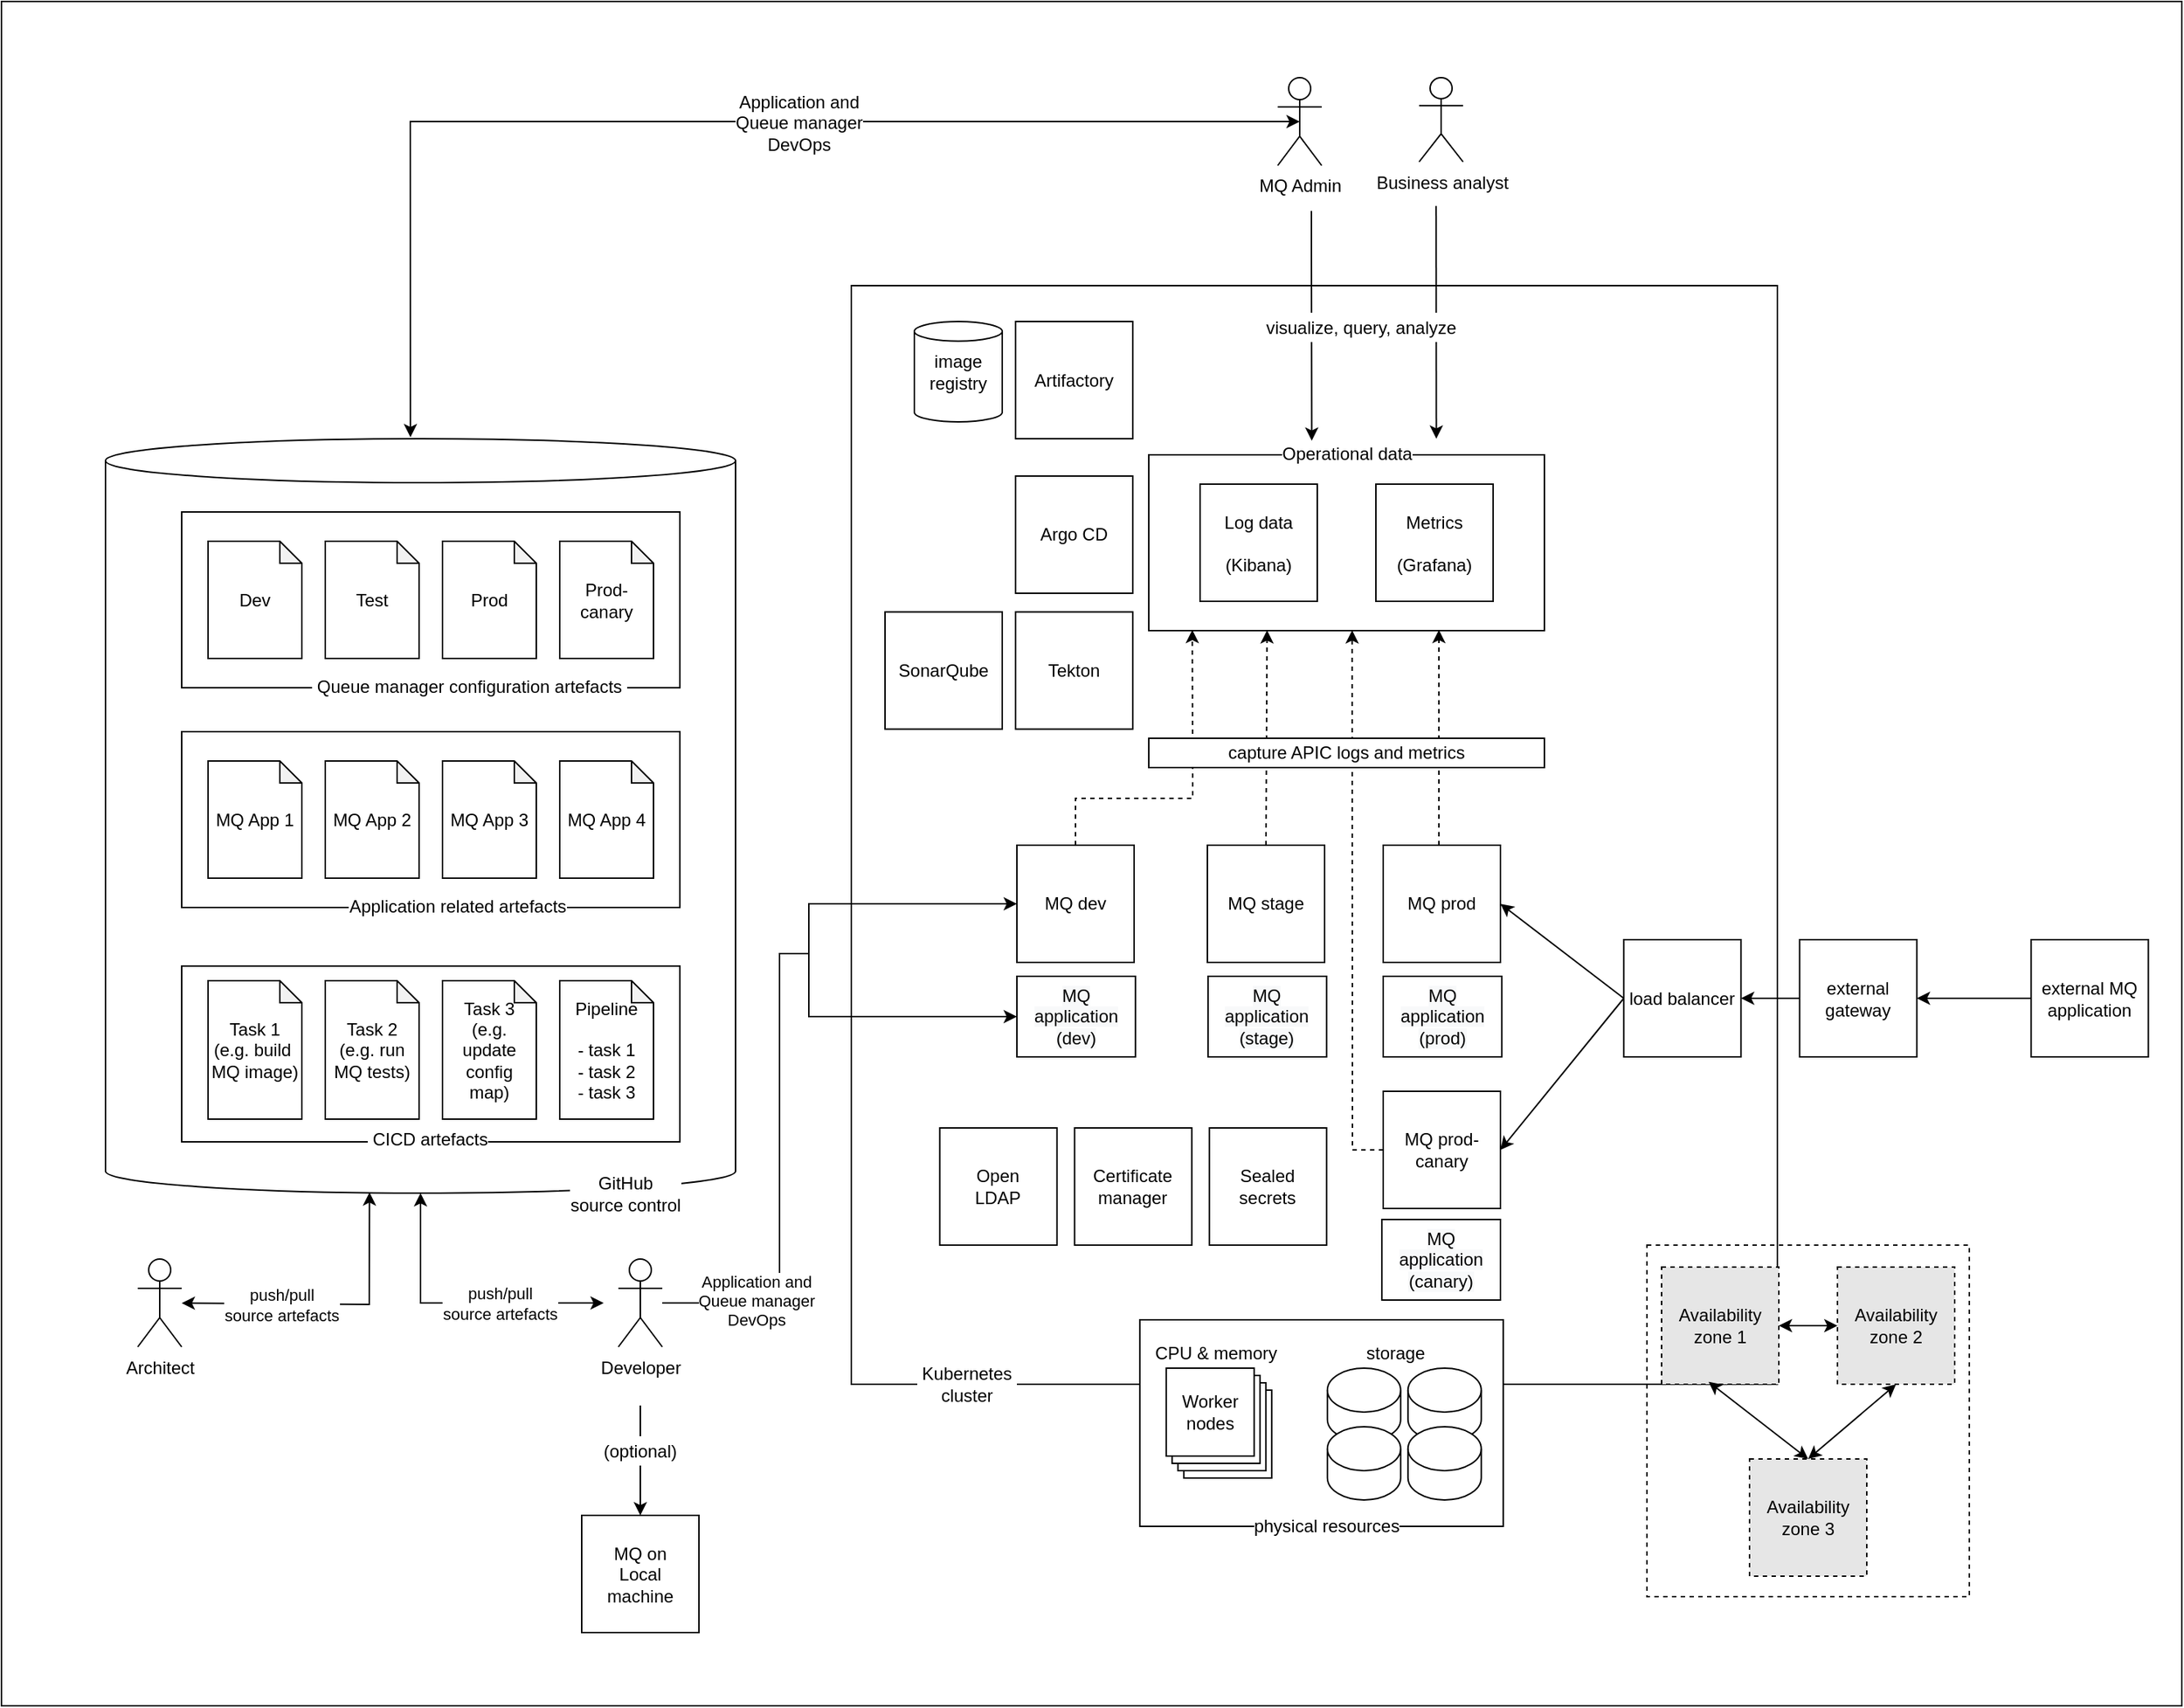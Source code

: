 <mxfile version="13.6.2" type="device"><diagram id="HTIomDBcXX4wsvWM-iuA" name="Page-1"><mxGraphModel dx="2864" dy="2462" grid="1" gridSize="10" guides="1" tooltips="1" connect="1" arrows="1" fold="1" page="1" pageScale="1" pageWidth="827" pageHeight="1169" math="0" shadow="0"><root><mxCell id="0"/><mxCell id="1" parent="0"/><mxCell id="HiGTl3E0zqz_lT2o_m8a-52" value="" style="rounded=0;whiteSpace=wrap;html=1;fontStyle=1;fillColor=none;" parent="1" vertex="1"><mxGeometry x="-310" y="-550" width="1488" height="1163.5" as="geometry"/></mxCell><mxCell id="HiGTl3E0zqz_lT2o_m8a-51" value="" style="rounded=0;whiteSpace=wrap;html=1;labelBackgroundColor=#FFFFFF;fontFamily=Helvetica;fontColor=#000000;align=center;fillColor=none;" parent="1" vertex="1"><mxGeometry x="270" y="-356" width="632" height="750" as="geometry"/></mxCell><mxCell id="HiGTl3E0zqz_lT2o_m8a-53" value="Availability zone 1" style="whiteSpace=wrap;html=1;aspect=fixed;dashed=1;fillColor=#E6E6E6;" parent="1" vertex="1"><mxGeometry x="823" y="314" width="80" height="80" as="geometry"/></mxCell><mxCell id="HiGTl3E0zqz_lT2o_m8a-55" value="" style="shape=cylinder2;whiteSpace=wrap;html=1;boundedLbl=1;backgroundOutline=1;size=15;" parent="1" vertex="1"><mxGeometry x="-239" y="-251.5" width="430" height="515" as="geometry"/></mxCell><mxCell id="HiGTl3E0zqz_lT2o_m8a-56" value="" style="rounded=0;whiteSpace=wrap;html=1;labelBackgroundColor=#FFFFFF;strokeColor=#000000;fillColor=#ffffff;fontStyle=1" parent="1" vertex="1"><mxGeometry x="-187" y="108.5" width="340" height="120" as="geometry"/></mxCell><mxCell id="HiGTl3E0zqz_lT2o_m8a-57" value="" style="rounded=0;whiteSpace=wrap;html=1;labelBackgroundColor=#FFFFFF;strokeColor=#000000;fillColor=#ffffff;fontStyle=1" parent="1" vertex="1"><mxGeometry x="-187" y="-51.5" width="340" height="120" as="geometry"/></mxCell><mxCell id="HiGTl3E0zqz_lT2o_m8a-58" value="" style="rounded=0;whiteSpace=wrap;html=1;labelBackgroundColor=#FFFFFF;strokeColor=#000000;fillColor=#ffffff;fontStyle=1" parent="1" vertex="1"><mxGeometry x="-187" y="-201.5" width="340" height="120" as="geometry"/></mxCell><mxCell id="HiGTl3E0zqz_lT2o_m8a-59" value="" style="group;fontStyle=1" parent="1" vertex="1" connectable="0"><mxGeometry x="473" y="-251.5" width="270" height="131" as="geometry"/></mxCell><mxCell id="HiGTl3E0zqz_lT2o_m8a-60" value="" style="rounded=0;whiteSpace=wrap;html=1;" parent="HiGTl3E0zqz_lT2o_m8a-59" vertex="1"><mxGeometry y="11" width="270" height="120" as="geometry"/></mxCell><mxCell id="HiGTl3E0zqz_lT2o_m8a-61" value="Operational data" style="text;html=1;align=center;verticalAlign=middle;whiteSpace=wrap;rounded=0;labelBackgroundColor=#ffffff;" parent="HiGTl3E0zqz_lT2o_m8a-59" vertex="1"><mxGeometry x="12.5" width="245" height="20" as="geometry"/></mxCell><mxCell id="HiGTl3E0zqz_lT2o_m8a-62" value="Log data&lt;br&gt;&lt;br&gt;(Kibana)" style="whiteSpace=wrap;html=1;aspect=fixed;" parent="HiGTl3E0zqz_lT2o_m8a-59" vertex="1"><mxGeometry x="35" y="31" width="80" height="80" as="geometry"/></mxCell><mxCell id="HiGTl3E0zqz_lT2o_m8a-63" value="Metrics&lt;br&gt;&lt;br&gt;(Grafana)" style="whiteSpace=wrap;html=1;aspect=fixed;" parent="HiGTl3E0zqz_lT2o_m8a-59" vertex="1"><mxGeometry x="155" y="31" width="80" height="80" as="geometry"/></mxCell><mxCell id="HiGTl3E0zqz_lT2o_m8a-64" value="" style="group" parent="1" vertex="1" connectable="0"><mxGeometry x="-169" y="-31.5" width="304" height="110" as="geometry"/></mxCell><mxCell id="HiGTl3E0zqz_lT2o_m8a-65" value="MQ App 1" style="shape=note;whiteSpace=wrap;html=1;backgroundOutline=1;darkOpacity=0.05;size=15;" parent="HiGTl3E0zqz_lT2o_m8a-64" vertex="1"><mxGeometry width="64" height="80" as="geometry"/></mxCell><mxCell id="HiGTl3E0zqz_lT2o_m8a-66" value="Application related artefacts" style="text;html=1;strokeColor=none;fillColor=none;align=center;verticalAlign=middle;whiteSpace=wrap;rounded=0;labelBackgroundColor=#ffffff;" parent="HiGTl3E0zqz_lT2o_m8a-64" vertex="1"><mxGeometry x="91" y="89" width="159" height="20" as="geometry"/></mxCell><mxCell id="HiGTl3E0zqz_lT2o_m8a-67" value="MQ App 2" style="shape=note;whiteSpace=wrap;html=1;backgroundOutline=1;darkOpacity=0.05;size=15;" parent="HiGTl3E0zqz_lT2o_m8a-64" vertex="1"><mxGeometry x="80" width="64" height="80" as="geometry"/></mxCell><mxCell id="HiGTl3E0zqz_lT2o_m8a-68" value="MQ App 3" style="shape=note;whiteSpace=wrap;html=1;backgroundOutline=1;darkOpacity=0.05;size=15;" parent="HiGTl3E0zqz_lT2o_m8a-64" vertex="1"><mxGeometry x="160" width="64" height="80" as="geometry"/></mxCell><mxCell id="HiGTl3E0zqz_lT2o_m8a-69" value="MQ App 4" style="shape=note;whiteSpace=wrap;html=1;backgroundOutline=1;darkOpacity=0.05;size=15;" parent="HiGTl3E0zqz_lT2o_m8a-64" vertex="1"><mxGeometry x="240" width="64" height="80" as="geometry"/></mxCell><mxCell id="HiGTl3E0zqz_lT2o_m8a-70" value="" style="group" parent="1" vertex="1" connectable="0"><mxGeometry x="-169" y="-181.5" width="304" height="110" as="geometry"/></mxCell><mxCell id="HiGTl3E0zqz_lT2o_m8a-71" value="Dev" style="shape=note;whiteSpace=wrap;html=1;backgroundOutline=1;darkOpacity=0.05;size=15;" parent="HiGTl3E0zqz_lT2o_m8a-70" vertex="1"><mxGeometry width="64" height="80" as="geometry"/></mxCell><mxCell id="HiGTl3E0zqz_lT2o_m8a-72" value="Test" style="shape=note;whiteSpace=wrap;html=1;backgroundOutline=1;darkOpacity=0.05;size=15;" parent="HiGTl3E0zqz_lT2o_m8a-70" vertex="1"><mxGeometry x="80" width="64" height="80" as="geometry"/></mxCell><mxCell id="HiGTl3E0zqz_lT2o_m8a-73" value="Prod" style="shape=note;whiteSpace=wrap;html=1;backgroundOutline=1;darkOpacity=0.05;size=15;" parent="HiGTl3E0zqz_lT2o_m8a-70" vertex="1"><mxGeometry x="160" width="64" height="80" as="geometry"/></mxCell><mxCell id="HiGTl3E0zqz_lT2o_m8a-74" value="Prod-canary" style="shape=note;whiteSpace=wrap;html=1;backgroundOutline=1;darkOpacity=0.05;size=15;" parent="HiGTl3E0zqz_lT2o_m8a-70" vertex="1"><mxGeometry x="240" width="64" height="80" as="geometry"/></mxCell><mxCell id="HiGTl3E0zqz_lT2o_m8a-75" value="&amp;nbsp;Queue manager configuration artefacts&amp;nbsp;" style="text;html=1;strokeColor=none;fillColor=none;align=center;verticalAlign=middle;whiteSpace=wrap;rounded=0;labelBackgroundColor=#ffffff;" parent="HiGTl3E0zqz_lT2o_m8a-70" vertex="1"><mxGeometry x="67" y="89" width="223" height="20" as="geometry"/></mxCell><mxCell id="HiGTl3E0zqz_lT2o_m8a-76" value="MQ dev" style="whiteSpace=wrap;html=1;aspect=fixed;" parent="1" vertex="1"><mxGeometry x="383" y="26" width="80" height="80" as="geometry"/></mxCell><mxCell id="HiGTl3E0zqz_lT2o_m8a-77" value="MQ stage" style="whiteSpace=wrap;html=1;aspect=fixed;" parent="1" vertex="1"><mxGeometry x="513" y="26" width="80" height="80" as="geometry"/></mxCell><mxCell id="HiGTl3E0zqz_lT2o_m8a-78" value="MQ prod" style="whiteSpace=wrap;html=1;aspect=fixed;" parent="1" vertex="1"><mxGeometry x="633" y="26" width="80" height="80" as="geometry"/></mxCell><mxCell id="HiGTl3E0zqz_lT2o_m8a-79" value="MQ prod-canary" style="whiteSpace=wrap;html=1;aspect=fixed;" parent="1" vertex="1"><mxGeometry x="633" y="194" width="80" height="80" as="geometry"/></mxCell><mxCell id="HiGTl3E0zqz_lT2o_m8a-80" value="" style="endArrow=classic;html=1;entryX=1;entryY=0.5;entryDx=0;entryDy=0;exitX=0;exitY=0.5;exitDx=0;exitDy=0;rounded=0;" parent="1" source="HiGTl3E0zqz_lT2o_m8a-81" target="HiGTl3E0zqz_lT2o_m8a-78" edge="1"><mxGeometry width="50" height="50" relative="1" as="geometry"><mxPoint x="915" y="129" as="sourcePoint"/><mxPoint x="333" y="19" as="targetPoint"/><Array as="points"/></mxGeometry></mxCell><mxCell id="HiGTl3E0zqz_lT2o_m8a-81" value="load balancer" style="whiteSpace=wrap;html=1;aspect=fixed;" parent="1" vertex="1"><mxGeometry x="797.18" y="90.5" width="80" height="80" as="geometry"/></mxCell><mxCell id="HiGTl3E0zqz_lT2o_m8a-82" value="" style="endArrow=classic;html=1;entryX=1;entryY=0.5;entryDx=0;entryDy=0;exitX=0;exitY=0.5;exitDx=0;exitDy=0;rounded=0;" parent="1" source="HiGTl3E0zqz_lT2o_m8a-81" target="HiGTl3E0zqz_lT2o_m8a-79" edge="1"><mxGeometry width="50" height="50" relative="1" as="geometry"><mxPoint x="873" y="189" as="sourcePoint"/><mxPoint x="733" y="139" as="targetPoint"/><Array as="points"/></mxGeometry></mxCell><mxCell id="HiGTl3E0zqz_lT2o_m8a-83" value="" style="endArrow=classic;html=1;entryX=1;entryY=0.5;entryDx=0;entryDy=0;exitX=0;exitY=0.5;exitDx=0;exitDy=0;" parent="1" source="HiGTl3E0zqz_lT2o_m8a-84" target="HiGTl3E0zqz_lT2o_m8a-81" edge="1"><mxGeometry width="50" height="50" relative="1" as="geometry"><mxPoint x="1043" y="179" as="sourcePoint"/><mxPoint x="503" y="-81" as="targetPoint"/></mxGeometry></mxCell><mxCell id="HiGTl3E0zqz_lT2o_m8a-84" value="external gateway" style="whiteSpace=wrap;html=1;aspect=fixed;" parent="1" vertex="1"><mxGeometry x="917.18" y="90.5" width="80" height="80" as="geometry"/></mxCell><mxCell id="HiGTl3E0zqz_lT2o_m8a-85" value="" style="endArrow=classic;html=1;entryX=1;entryY=0.5;entryDx=0;entryDy=0;exitX=0;exitY=0.5;exitDx=0;exitDy=0;" parent="1" source="HiGTl3E0zqz_lT2o_m8a-131" target="HiGTl3E0zqz_lT2o_m8a-84" edge="1"><mxGeometry width="50" height="50" relative="1" as="geometry"><mxPoint x="1073" y="179" as="sourcePoint"/><mxPoint x="883" y="189" as="targetPoint"/><Array as="points"/></mxGeometry></mxCell><mxCell id="HiGTl3E0zqz_lT2o_m8a-166" style="edgeStyle=orthogonalEdgeStyle;rounded=0;orthogonalLoop=1;jettySize=auto;html=1;entryX=0;entryY=0.5;entryDx=0;entryDy=0;" parent="1" source="HiGTl3E0zqz_lT2o_m8a-86" target="HiGTl3E0zqz_lT2o_m8a-76" edge="1"><mxGeometry relative="1" as="geometry"><Array as="points"><mxPoint x="221" y="339"/><mxPoint x="221" y="100"/><mxPoint x="241" y="100"/><mxPoint x="241" y="66"/></Array></mxGeometry></mxCell><mxCell id="HiGTl3E0zqz_lT2o_m8a-86" value="Developer" style="shape=umlActor;verticalLabelPosition=bottom;verticalAlign=top;html=1;outlineConnect=0;" parent="1" vertex="1"><mxGeometry x="111" y="308.5" width="30" height="60" as="geometry"/></mxCell><mxCell id="HiGTl3E0zqz_lT2o_m8a-87" value="" style="endArrow=classic;html=1;exitX=0.5;exitY=0;exitDx=0;exitDy=0;rounded=0;dashed=1;entryX=0.11;entryY=0.996;entryDx=0;entryDy=0;entryPerimeter=0;" parent="1" source="HiGTl3E0zqz_lT2o_m8a-76" target="HiGTl3E0zqz_lT2o_m8a-60" edge="1"><mxGeometry width="50" height="50" relative="1" as="geometry"><mxPoint x="343" y="-31" as="sourcePoint"/><mxPoint x="506" y="-25" as="targetPoint"/><Array as="points"><mxPoint x="423" y="-6"/><mxPoint x="503" y="-6"/></Array></mxGeometry></mxCell><mxCell id="HiGTl3E0zqz_lT2o_m8a-88" value="" style="endArrow=classic;startArrow=classic;html=1;rounded=0;" parent="1" target="HiGTl3E0zqz_lT2o_m8a-55" edge="1"><mxGeometry width="50" height="50" relative="1" as="geometry"><mxPoint x="101" y="338.5" as="sourcePoint"/><mxPoint x="211" y="238.5" as="targetPoint"/><Array as="points"><mxPoint x="-24" y="338.5"/></Array></mxGeometry></mxCell><mxCell id="HiGTl3E0zqz_lT2o_m8a-89" value="push/pull &lt;br&gt;source artefacts" style="edgeLabel;html=1;align=center;verticalAlign=middle;resizable=0;points=[];" parent="HiGTl3E0zqz_lT2o_m8a-88" vertex="1" connectable="0"><mxGeometry x="-0.417" y="1" relative="1" as="geometry"><mxPoint x="-12.5" y="-1" as="offset"/></mxGeometry></mxCell><mxCell id="HiGTl3E0zqz_lT2o_m8a-90" value="" style="endArrow=classic;html=1;exitX=0.5;exitY=0;exitDx=0;exitDy=0;entryX=0.299;entryY=0.998;entryDx=0;entryDy=0;rounded=0;entryPerimeter=0;dashed=1;" parent="1" source="HiGTl3E0zqz_lT2o_m8a-77" target="HiGTl3E0zqz_lT2o_m8a-60" edge="1"><mxGeometry width="50" height="50" relative="1" as="geometry"><mxPoint x="553" y="23.0" as="sourcePoint"/><mxPoint x="483" y="-141.5" as="targetPoint"/><Array as="points"/></mxGeometry></mxCell><mxCell id="HiGTl3E0zqz_lT2o_m8a-91" value="" style="endArrow=classic;html=1;rounded=0;dashed=1;" parent="1" edge="1"><mxGeometry width="50" height="50" relative="1" as="geometry"><mxPoint x="671" y="26" as="sourcePoint"/><mxPoint x="671" y="-121" as="targetPoint"/><Array as="points"/></mxGeometry></mxCell><mxCell id="HiGTl3E0zqz_lT2o_m8a-92" value="" style="endArrow=classic;html=1;exitX=0;exitY=0.5;exitDx=0;exitDy=0;entryX=0.514;entryY=0.998;entryDx=0;entryDy=0;rounded=0;entryPerimeter=0;dashed=1;" parent="1" source="HiGTl3E0zqz_lT2o_m8a-79" target="HiGTl3E0zqz_lT2o_m8a-60" edge="1"><mxGeometry width="50" height="50" relative="1" as="geometry"><mxPoint x="682.63" y="99" as="sourcePoint"/><mxPoint x="683.36" y="-15.74" as="targetPoint"/><Array as="points"><mxPoint x="612" y="234"/></Array></mxGeometry></mxCell><mxCell id="HiGTl3E0zqz_lT2o_m8a-93" value="MQ Admin" style="shape=umlActor;verticalLabelPosition=bottom;verticalAlign=top;html=1;outlineConnect=0;" parent="1" vertex="1"><mxGeometry x="561" y="-498" width="30" height="60" as="geometry"/></mxCell><mxCell id="HiGTl3E0zqz_lT2o_m8a-94" value="capture APIC logs and metrics" style="text;html=1;align=center;verticalAlign=middle;whiteSpace=wrap;rounded=0;labelBackgroundColor=#FFFFFF;strokeColor=#000000;fillColor=#ffffff;" parent="1" vertex="1"><mxGeometry x="473" y="-47" width="270" height="20" as="geometry"/></mxCell><mxCell id="HiGTl3E0zqz_lT2o_m8a-95" value="Kubernetes cluster" style="text;html=1;strokeColor=none;fillColor=none;align=center;verticalAlign=middle;whiteSpace=wrap;rounded=0;labelBackgroundColor=#FFFFFF;" parent="1" vertex="1"><mxGeometry x="314" y="384" width="70" height="20" as="geometry"/></mxCell><mxCell id="HiGTl3E0zqz_lT2o_m8a-96" style="edgeStyle=none;rounded=0;orthogonalLoop=1;jettySize=auto;html=1;exitX=0.5;exitY=0;exitDx=0;exitDy=0;dashed=1;" parent="1" edge="1"><mxGeometry relative="1" as="geometry"><mxPoint x="633" y="-277" as="sourcePoint"/><mxPoint x="633" y="-277" as="targetPoint"/></mxGeometry></mxCell><mxCell id="HiGTl3E0zqz_lT2o_m8a-97" style="edgeStyle=none;rounded=0;orthogonalLoop=1;jettySize=auto;html=1;exitX=1;exitY=0.5;exitDx=0;exitDy=0;dashed=1;" parent="1" source="HiGTl3E0zqz_lT2o_m8a-95" target="HiGTl3E0zqz_lT2o_m8a-95" edge="1"><mxGeometry relative="1" as="geometry"/></mxCell><mxCell id="HiGTl3E0zqz_lT2o_m8a-98" value="" style="group" parent="1" vertex="1" connectable="0"><mxGeometry x="-169" y="118.5" width="304" height="130" as="geometry"/></mxCell><mxCell id="HiGTl3E0zqz_lT2o_m8a-99" value="Task 1&lt;br&gt;(e.g. build&amp;nbsp; MQ image)" style="shape=note;whiteSpace=wrap;html=1;backgroundOutline=1;darkOpacity=0.05;size=15;" parent="HiGTl3E0zqz_lT2o_m8a-98" vertex="1"><mxGeometry width="64" height="94.545" as="geometry"/></mxCell><mxCell id="HiGTl3E0zqz_lT2o_m8a-100" value="&amp;nbsp;CICD artefacts" style="text;html=1;strokeColor=none;fillColor=none;align=center;verticalAlign=middle;whiteSpace=wrap;rounded=0;labelBackgroundColor=#ffffff;" parent="HiGTl3E0zqz_lT2o_m8a-98" vertex="1"><mxGeometry x="90" y="96.364" width="120" height="23.636" as="geometry"/></mxCell><mxCell id="HiGTl3E0zqz_lT2o_m8a-101" value="Task 2&lt;br&gt;(e.g. run MQ tests)" style="shape=note;whiteSpace=wrap;html=1;backgroundOutline=1;darkOpacity=0.05;size=15;" parent="HiGTl3E0zqz_lT2o_m8a-98" vertex="1"><mxGeometry x="80" width="64" height="94.545" as="geometry"/></mxCell><mxCell id="HiGTl3E0zqz_lT2o_m8a-102" value="Task 3&lt;br&gt;(e.g. update config map)" style="shape=note;whiteSpace=wrap;html=1;backgroundOutline=1;darkOpacity=0.05;size=15;" parent="HiGTl3E0zqz_lT2o_m8a-98" vertex="1"><mxGeometry x="160" width="64" height="94.545" as="geometry"/></mxCell><mxCell id="HiGTl3E0zqz_lT2o_m8a-103" value="Pipeline&lt;br&gt;&lt;br&gt;- task 1&lt;br&gt;- task 2&lt;br&gt;- task 3" style="shape=note;whiteSpace=wrap;html=1;backgroundOutline=1;darkOpacity=0.05;size=15;" parent="HiGTl3E0zqz_lT2o_m8a-98" vertex="1"><mxGeometry x="240" width="64" height="94.545" as="geometry"/></mxCell><mxCell id="HiGTl3E0zqz_lT2o_m8a-109" value="Business analyst" style="shape=umlActor;verticalLabelPosition=bottom;verticalAlign=top;html=1;outlineConnect=0;" parent="1" vertex="1"><mxGeometry x="657.5" y="-498" width="30" height="57.5" as="geometry"/></mxCell><mxCell id="HiGTl3E0zqz_lT2o_m8a-110" value="Architect" style="shape=umlActor;verticalLabelPosition=bottom;verticalAlign=top;html=1;outlineConnect=0;" parent="1" vertex="1"><mxGeometry x="-217" y="308.5" width="30" height="60" as="geometry"/></mxCell><mxCell id="HiGTl3E0zqz_lT2o_m8a-111" value="" style="endArrow=classic;html=1;fontSize=22;entryX=0.403;entryY=0.068;entryDx=0;entryDy=0;rounded=0;entryPerimeter=0;" parent="1" target="HiGTl3E0zqz_lT2o_m8a-61" edge="1"><mxGeometry width="50" height="50" relative="1" as="geometry"><mxPoint x="584" y="-407" as="sourcePoint"/><mxPoint x="633" y="-327" as="targetPoint"/><Array as="points"><mxPoint x="584" y="-376"/></Array></mxGeometry></mxCell><mxCell id="HiGTl3E0zqz_lT2o_m8a-112" value="" style="endArrow=classic;html=1;fontSize=22;entryX=0.75;entryY=0;entryDx=0;entryDy=0;rounded=0;exitX=0.658;exitY=0.12;exitDx=0;exitDy=0;exitPerimeter=0;" parent="1" source="HiGTl3E0zqz_lT2o_m8a-52" target="HiGTl3E0zqz_lT2o_m8a-61" edge="1"><mxGeometry width="50" height="50" relative="1" as="geometry"><mxPoint x="673" y="-416" as="sourcePoint"/><mxPoint x="712.99" y="-225.37" as="targetPoint"/><Array as="points"/></mxGeometry></mxCell><mxCell id="HiGTl3E0zqz_lT2o_m8a-113" value="visualize, query, analyze" style="text;html=1;strokeColor=none;align=center;verticalAlign=middle;whiteSpace=wrap;rounded=0;labelBackgroundColor=#ffffff;fontSize=12;fillColor=#ffffff;" parent="1" vertex="1"><mxGeometry x="537.5" y="-337.5" width="160" height="20" as="geometry"/></mxCell><mxCell id="HiGTl3E0zqz_lT2o_m8a-114" value="" style="endArrow=classic;startArrow=classic;html=1;rounded=0;exitX=0.419;exitY=0.999;exitDx=0;exitDy=0;exitPerimeter=0;" parent="1" source="HiGTl3E0zqz_lT2o_m8a-55" target="HiGTl3E0zqz_lT2o_m8a-110" edge="1"><mxGeometry width="50" height="50" relative="1" as="geometry"><mxPoint x="-59" y="268.5" as="sourcePoint"/><mxPoint x="-13.57" y="276.075" as="targetPoint"/><Array as="points"><mxPoint x="-59" y="339.5"/></Array></mxGeometry></mxCell><mxCell id="HiGTl3E0zqz_lT2o_m8a-115" value="push/pull &lt;br&gt;source artefacts" style="edgeLabel;html=1;align=center;verticalAlign=middle;resizable=0;points=[];" parent="HiGTl3E0zqz_lT2o_m8a-114" vertex="1" connectable="0"><mxGeometry x="-0.417" y="1" relative="1" as="geometry"><mxPoint x="-61.04" y="16.85" as="offset"/></mxGeometry></mxCell><mxCell id="HiGTl3E0zqz_lT2o_m8a-116" value="Application and &lt;br&gt;Queue manager &lt;br&gt;DevOps" style="endArrow=classic;startArrow=classic;html=1;fontSize=12;exitX=0.484;exitY=-0.002;exitDx=0;exitDy=0;exitPerimeter=0;rounded=0;entryX=0.5;entryY=0.5;entryDx=0;entryDy=0;entryPerimeter=0;" parent="1" source="HiGTl3E0zqz_lT2o_m8a-55" target="HiGTl3E0zqz_lT2o_m8a-93" edge="1"><mxGeometry x="0.169" width="50" height="50" relative="1" as="geometry"><mxPoint x="343" y="-231" as="sourcePoint"/><mxPoint x="543" y="-416" as="targetPoint"/><Array as="points"><mxPoint x="-31" y="-468"/></Array><mxPoint y="1" as="offset"/></mxGeometry></mxCell><mxCell id="HiGTl3E0zqz_lT2o_m8a-117" value="GitHub&lt;br&gt;source control" style="text;html=1;strokeColor=none;fillColor=none;align=center;verticalAlign=middle;whiteSpace=wrap;rounded=0;labelBackgroundColor=#ffffff;fontSize=12;" parent="1" vertex="1"><mxGeometry x="51" y="253.5" width="130" height="20" as="geometry"/></mxCell><mxCell id="HiGTl3E0zqz_lT2o_m8a-118" value="MQ on&lt;br&gt;Local&lt;br&gt;machine" style="whiteSpace=wrap;html=1;aspect=fixed;" parent="1" vertex="1"><mxGeometry x="86" y="483.5" width="80" height="80" as="geometry"/></mxCell><mxCell id="HiGTl3E0zqz_lT2o_m8a-119" value="" style="endArrow=classic;html=1;fontSize=12;entryX=0.5;entryY=0;entryDx=0;entryDy=0;" parent="1" source="HiGTl3E0zqz_lT2o_m8a-160" target="HiGTl3E0zqz_lT2o_m8a-118" edge="1"><mxGeometry width="50" height="50" relative="1" as="geometry"><mxPoint x="126" y="408.5" as="sourcePoint"/><mxPoint x="491" y="508.5" as="targetPoint"/></mxGeometry></mxCell><mxCell id="HiGTl3E0zqz_lT2o_m8a-120" value="Availability zone 3" style="whiteSpace=wrap;html=1;aspect=fixed;fillColor=#E6E6E6;dashed=1;" parent="1" vertex="1"><mxGeometry x="883" y="445" width="80" height="80" as="geometry"/></mxCell><mxCell id="HiGTl3E0zqz_lT2o_m8a-121" value="Availability zone 2" style="whiteSpace=wrap;html=1;aspect=fixed;fillColor=#E6E6E6;dashed=1;" parent="1" vertex="1"><mxGeometry x="943" y="314" width="80" height="80" as="geometry"/></mxCell><mxCell id="HiGTl3E0zqz_lT2o_m8a-122" value="" style="endArrow=classic;startArrow=classic;html=1;entryX=0.5;entryY=0;entryDx=0;entryDy=0;exitX=0.401;exitY=0.979;exitDx=0;exitDy=0;exitPerimeter=0;" parent="1" source="HiGTl3E0zqz_lT2o_m8a-53" target="HiGTl3E0zqz_lT2o_m8a-120" edge="1"><mxGeometry width="50" height="50" relative="1" as="geometry"><mxPoint x="803" y="439" as="sourcePoint"/><mxPoint x="853" y="389" as="targetPoint"/></mxGeometry></mxCell><mxCell id="HiGTl3E0zqz_lT2o_m8a-123" value="" style="endArrow=classic;startArrow=classic;html=1;entryX=0.5;entryY=0;entryDx=0;entryDy=0;exitX=0.5;exitY=1;exitDx=0;exitDy=0;" parent="1" source="HiGTl3E0zqz_lT2o_m8a-121" target="HiGTl3E0zqz_lT2o_m8a-120" edge="1"><mxGeometry width="50" height="50" relative="1" as="geometry"><mxPoint x="869.424" y="404" as="sourcePoint"/><mxPoint x="913" y="455" as="targetPoint"/></mxGeometry></mxCell><mxCell id="HiGTl3E0zqz_lT2o_m8a-124" value="" style="endArrow=classic;startArrow=classic;html=1;entryX=1;entryY=0.5;entryDx=0;entryDy=0;exitX=0;exitY=0.5;exitDx=0;exitDy=0;" parent="1" source="HiGTl3E0zqz_lT2o_m8a-121" target="HiGTl3E0zqz_lT2o_m8a-53" edge="1"><mxGeometry width="50" height="50" relative="1" as="geometry"><mxPoint x="993" y="404" as="sourcePoint"/><mxPoint x="933" y="455" as="targetPoint"/></mxGeometry></mxCell><mxCell id="HiGTl3E0zqz_lT2o_m8a-125" value="" style="rounded=0;whiteSpace=wrap;html=1;labelBackgroundColor=none;fillColor=none;dashed=1;" parent="1" vertex="1"><mxGeometry x="813" y="299" width="220" height="240" as="geometry"/></mxCell><mxCell id="HiGTl3E0zqz_lT2o_m8a-127" value="Argo CD" style="whiteSpace=wrap;html=1;aspect=fixed;" parent="1" vertex="1"><mxGeometry x="382.1" y="-226" width="80" height="80" as="geometry"/></mxCell><mxCell id="HiGTl3E0zqz_lT2o_m8a-130" value="Tekton" style="whiteSpace=wrap;html=1;aspect=fixed;" parent="1" vertex="1"><mxGeometry x="382.1" y="-133.25" width="80" height="80" as="geometry"/></mxCell><mxCell id="HiGTl3E0zqz_lT2o_m8a-131" value="external MQ application" style="whiteSpace=wrap;html=1;aspect=fixed;" parent="1" vertex="1"><mxGeometry x="1075.18" y="90.5" width="80" height="80" as="geometry"/></mxCell><mxCell id="HiGTl3E0zqz_lT2o_m8a-132" value="&lt;span style=&quot;font-family: helvetica; background-color: rgb(248, 249, 250);&quot;&gt;MQ application&lt;/span&gt;&lt;br style=&quot;font-family: helvetica; background-color: rgb(248, 249, 250);&quot;&gt;&lt;span style=&quot;font-family: helvetica; background-color: rgb(248, 249, 250);&quot;&gt;(dev)&lt;/span&gt;" style="rounded=0;whiteSpace=wrap;html=1;labelBackgroundColor=#ffffff;fillColor=#ffffff;fontFamily=Verdana;fontColor=#000000;align=center;" parent="1" vertex="1"><mxGeometry x="383" y="115.5" width="80.9" height="55" as="geometry"/></mxCell><mxCell id="HiGTl3E0zqz_lT2o_m8a-133" value="&lt;span style=&quot;font-family: &amp;#34;helvetica&amp;#34; ; background-color: rgb(248 , 249 , 250)&quot;&gt;MQ application&lt;/span&gt;&lt;br style=&quot;font-family: &amp;#34;helvetica&amp;#34; ; background-color: rgb(248 , 249 , 250)&quot;&gt;&lt;span style=&quot;font-family: &amp;#34;helvetica&amp;#34; ; background-color: rgb(248 , 249 , 250)&quot;&gt;(stage)&lt;/span&gt;" style="rounded=0;whiteSpace=wrap;html=1;labelBackgroundColor=#ffffff;fillColor=#ffffff;fontFamily=Verdana;fontColor=#000000;align=center;" parent="1" vertex="1"><mxGeometry x="513.45" y="115.5" width="80.9" height="55" as="geometry"/></mxCell><mxCell id="HiGTl3E0zqz_lT2o_m8a-134" value="&lt;span style=&quot;font-family: &amp;#34;helvetica&amp;#34; ; background-color: rgb(248 , 249 , 250)&quot;&gt;MQ application&lt;/span&gt;&lt;br style=&quot;font-family: &amp;#34;helvetica&amp;#34; ; background-color: rgb(248 , 249 , 250)&quot;&gt;&lt;span style=&quot;font-family: &amp;#34;helvetica&amp;#34; ; background-color: rgb(248 , 249 , 250)&quot;&gt;(prod)&lt;/span&gt;" style="rounded=0;whiteSpace=wrap;html=1;labelBackgroundColor=#ffffff;fillColor=#ffffff;fontFamily=Verdana;fontColor=#000000;align=center;" parent="1" vertex="1"><mxGeometry x="633" y="115.5" width="80.9" height="55" as="geometry"/></mxCell><mxCell id="HiGTl3E0zqz_lT2o_m8a-136" style="edgeStyle=orthogonalEdgeStyle;rounded=0;orthogonalLoop=1;jettySize=auto;html=1;startArrow=none;startFill=0;endArrow=classic;endFill=1;strokeColor=#000000;fontFamily=Helvetica;fontColor=#000000;" parent="1" source="HiGTl3E0zqz_lT2o_m8a-86" target="HiGTl3E0zqz_lT2o_m8a-132" edge="1"><mxGeometry relative="1" as="geometry"><Array as="points"><mxPoint x="221" y="339"/><mxPoint x="221" y="100"/><mxPoint x="241" y="100"/><mxPoint x="241" y="143"/></Array></mxGeometry></mxCell><mxCell id="HiGTl3E0zqz_lT2o_m8a-165" value="Application and &lt;br&gt;Queue manager &lt;br&gt;DevOps" style="edgeLabel;html=1;align=center;verticalAlign=middle;resizable=0;points=[];" parent="HiGTl3E0zqz_lT2o_m8a-136" vertex="1" connectable="0"><mxGeometry x="-0.696" y="7" relative="1" as="geometry"><mxPoint x="-15.52" y="4.98" as="offset"/></mxGeometry></mxCell><mxCell id="HiGTl3E0zqz_lT2o_m8a-139" value="" style="group" parent="1" vertex="1" connectable="0"><mxGeometry x="463.9" y="350" width="251" height="151" as="geometry"/></mxCell><mxCell id="HiGTl3E0zqz_lT2o_m8a-140" value="" style="group" parent="HiGTl3E0zqz_lT2o_m8a-139" vertex="1" connectable="0"><mxGeometry width="251" height="151" as="geometry"/></mxCell><mxCell id="HiGTl3E0zqz_lT2o_m8a-141" value="" style="group;fontStyle=1" parent="HiGTl3E0zqz_lT2o_m8a-140" vertex="1" connectable="0"><mxGeometry x="3" width="248" height="151" as="geometry"/></mxCell><mxCell id="HiGTl3E0zqz_lT2o_m8a-142" value="" style="rounded=0;whiteSpace=wrap;html=1;labelBackgroundColor=#FFFFFF;strokeColor=#000000;fillColor=#ffffff;" parent="HiGTl3E0zqz_lT2o_m8a-141" vertex="1"><mxGeometry width="248" height="141" as="geometry"/></mxCell><mxCell id="HiGTl3E0zqz_lT2o_m8a-143" value="physical resources" style="text;html=1;strokeColor=none;fillColor=none;align=center;verticalAlign=middle;whiteSpace=wrap;rounded=0;labelBackgroundColor=#FFFFFF;" parent="HiGTl3E0zqz_lT2o_m8a-141" vertex="1"><mxGeometry x="72" y="131" width="111" height="20" as="geometry"/></mxCell><mxCell id="HiGTl3E0zqz_lT2o_m8a-144" value="" style="shape=cylinder2;whiteSpace=wrap;html=1;boundedLbl=1;backgroundOutline=1;size=15;labelBackgroundColor=#FFFFFF;strokeColor=#000000;fillColor=#ffffff;" parent="HiGTl3E0zqz_lT2o_m8a-140" vertex="1"><mxGeometry x="131" y="33" width="50" height="50" as="geometry"/></mxCell><mxCell id="HiGTl3E0zqz_lT2o_m8a-145" value="" style="shape=cylinder2;whiteSpace=wrap;html=1;boundedLbl=1;backgroundOutline=1;size=15;labelBackgroundColor=#FFFFFF;strokeColor=#000000;fillColor=#ffffff;" parent="HiGTl3E0zqz_lT2o_m8a-140" vertex="1"><mxGeometry x="186" y="33" width="50" height="50" as="geometry"/></mxCell><mxCell id="HiGTl3E0zqz_lT2o_m8a-146" value="" style="shape=cylinder2;whiteSpace=wrap;html=1;boundedLbl=1;backgroundOutline=1;size=15;labelBackgroundColor=#FFFFFF;strokeColor=#000000;fillColor=#ffffff;" parent="HiGTl3E0zqz_lT2o_m8a-140" vertex="1"><mxGeometry x="131" y="73" width="50" height="50" as="geometry"/></mxCell><mxCell id="HiGTl3E0zqz_lT2o_m8a-147" value="" style="shape=cylinder2;whiteSpace=wrap;html=1;boundedLbl=1;backgroundOutline=1;size=15;labelBackgroundColor=#FFFFFF;strokeColor=#000000;fillColor=#ffffff;" parent="HiGTl3E0zqz_lT2o_m8a-140" vertex="1"><mxGeometry x="186" y="73" width="50" height="50" as="geometry"/></mxCell><mxCell id="HiGTl3E0zqz_lT2o_m8a-148" value="" style="whiteSpace=wrap;html=1;aspect=fixed;labelBackgroundColor=#FFFFFF;strokeColor=#000000;fillColor=#ffffff;fontStyle=1" parent="HiGTl3E0zqz_lT2o_m8a-140" vertex="1"><mxGeometry x="33" y="48" width="60" height="60" as="geometry"/></mxCell><mxCell id="HiGTl3E0zqz_lT2o_m8a-149" value="" style="whiteSpace=wrap;html=1;aspect=fixed;labelBackgroundColor=#FFFFFF;strokeColor=#000000;fillColor=#ffffff;fontStyle=1" parent="HiGTl3E0zqz_lT2o_m8a-140" vertex="1"><mxGeometry x="29" y="43" width="60" height="60" as="geometry"/></mxCell><mxCell id="HiGTl3E0zqz_lT2o_m8a-150" value="" style="whiteSpace=wrap;html=1;aspect=fixed;labelBackgroundColor=#FFFFFF;strokeColor=#000000;fillColor=#ffffff;fontStyle=1" parent="HiGTl3E0zqz_lT2o_m8a-140" vertex="1"><mxGeometry x="25" y="38" width="60" height="60" as="geometry"/></mxCell><mxCell id="HiGTl3E0zqz_lT2o_m8a-151" value="Worker&lt;br&gt;nodes" style="whiteSpace=wrap;html=1;aspect=fixed;labelBackgroundColor=#FFFFFF;strokeColor=#000000;fillColor=#ffffff;" parent="HiGTl3E0zqz_lT2o_m8a-140" vertex="1"><mxGeometry x="21" y="33" width="60" height="60" as="geometry"/></mxCell><mxCell id="HiGTl3E0zqz_lT2o_m8a-152" value="CPU &amp;amp; memory" style="text;html=1;strokeColor=none;fillColor=none;align=center;verticalAlign=middle;whiteSpace=wrap;rounded=0;labelBackgroundColor=#FFFFFF;" parent="HiGTl3E0zqz_lT2o_m8a-140" vertex="1"><mxGeometry y="13" width="110" height="20" as="geometry"/></mxCell><mxCell id="HiGTl3E0zqz_lT2o_m8a-153" value="storage" style="text;html=1;strokeColor=none;fillColor=none;align=center;verticalAlign=middle;whiteSpace=wrap;rounded=0;labelBackgroundColor=#FFFFFF;" parent="HiGTl3E0zqz_lT2o_m8a-140" vertex="1"><mxGeometry x="141" y="13" width="73" height="20" as="geometry"/></mxCell><mxCell id="HiGTl3E0zqz_lT2o_m8a-154" value="&lt;span style=&quot;font-family: &amp;#34;helvetica&amp;#34; ; background-color: rgb(248 , 249 , 250)&quot;&gt;MQ application&lt;/span&gt;&lt;br style=&quot;font-family: &amp;#34;helvetica&amp;#34; ; background-color: rgb(248 , 249 , 250)&quot;&gt;&lt;span style=&quot;font-family: &amp;#34;helvetica&amp;#34; ; background-color: rgb(248 , 249 , 250)&quot;&gt;(canary)&lt;/span&gt;" style="rounded=0;whiteSpace=wrap;html=1;labelBackgroundColor=#ffffff;fillColor=#ffffff;fontFamily=Verdana;fontColor=#000000;align=center;" parent="1" vertex="1"><mxGeometry x="632.1" y="281.5" width="80.9" height="55" as="geometry"/></mxCell><mxCell id="HiGTl3E0zqz_lT2o_m8a-156" value="image registry" style="shape=cylinder2;whiteSpace=wrap;html=1;boundedLbl=1;backgroundOutline=1;size=6.676;labelBackgroundColor=#FFFFFF;fillColor=#ffffff;fontFamily=Helvetica;fontColor=#000000;align=center;" parent="1" vertex="1"><mxGeometry x="313" y="-331.5" width="60" height="68.5" as="geometry"/></mxCell><mxCell id="HiGTl3E0zqz_lT2o_m8a-159" value="Artifactory" style="whiteSpace=wrap;html=1;aspect=fixed;" parent="1" vertex="1"><mxGeometry x="382.1" y="-331.5" width="80" height="80" as="geometry"/></mxCell><mxCell id="HiGTl3E0zqz_lT2o_m8a-160" value="(optional)" style="text;html=1;strokeColor=none;fillColor=none;align=center;verticalAlign=middle;whiteSpace=wrap;rounded=0;labelBackgroundColor=#ffffff;fontSize=12;" parent="1" vertex="1"><mxGeometry x="106" y="429.5" width="40" height="20" as="geometry"/></mxCell><mxCell id="HiGTl3E0zqz_lT2o_m8a-161" value="" style="endArrow=none;html=1;fontSize=12;entryX=0.5;entryY=0;entryDx=0;entryDy=0;endFill=0;" parent="1" target="HiGTl3E0zqz_lT2o_m8a-160" edge="1"><mxGeometry width="50" height="50" relative="1" as="geometry"><mxPoint x="126" y="408.5" as="sourcePoint"/><mxPoint x="126" y="478.5" as="targetPoint"/></mxGeometry></mxCell><mxCell id="_wYUE7RhoxJYYBNYXi9N-1" value="SonarQube" style="whiteSpace=wrap;html=1;aspect=fixed;" parent="1" vertex="1"><mxGeometry x="293" y="-133.25" width="80" height="80" as="geometry"/></mxCell><mxCell id="_wYUE7RhoxJYYBNYXi9N-3" value="Certificate manager" style="whiteSpace=wrap;html=1;aspect=fixed;" parent="1" vertex="1"><mxGeometry x="422.35" y="219" width="80" height="80" as="geometry"/></mxCell><mxCell id="_wYUE7RhoxJYYBNYXi9N-4" value="Sealed secrets" style="whiteSpace=wrap;html=1;aspect=fixed;" parent="1" vertex="1"><mxGeometry x="514.35" y="219" width="80" height="80" as="geometry"/></mxCell><mxCell id="_wYUE7RhoxJYYBNYXi9N-5" value="Open &lt;br&gt;LDAP" style="whiteSpace=wrap;html=1;aspect=fixed;" parent="1" vertex="1"><mxGeometry x="330.35" y="219" width="80" height="80" as="geometry"/></mxCell></root></mxGraphModel></diagram></mxfile>
